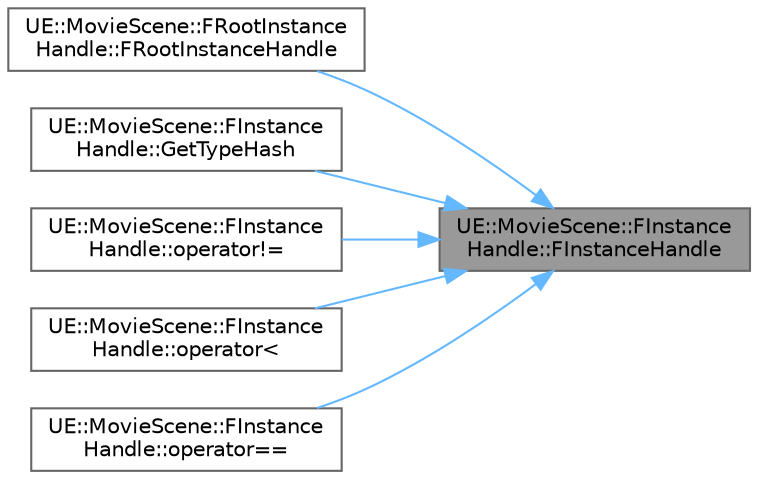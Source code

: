 digraph "UE::MovieScene::FInstanceHandle::FInstanceHandle"
{
 // INTERACTIVE_SVG=YES
 // LATEX_PDF_SIZE
  bgcolor="transparent";
  edge [fontname=Helvetica,fontsize=10,labelfontname=Helvetica,labelfontsize=10];
  node [fontname=Helvetica,fontsize=10,shape=box,height=0.2,width=0.4];
  rankdir="RL";
  Node1 [id="Node000001",label="UE::MovieScene::FInstance\lHandle::FInstanceHandle",height=0.2,width=0.4,color="gray40", fillcolor="grey60", style="filled", fontcolor="black",tooltip=" "];
  Node1 -> Node2 [id="edge1_Node000001_Node000002",dir="back",color="steelblue1",style="solid",tooltip=" "];
  Node2 [id="Node000002",label="UE::MovieScene::FRootInstance\lHandle::FRootInstanceHandle",height=0.2,width=0.4,color="grey40", fillcolor="white", style="filled",URL="$dd/db2/structUE_1_1MovieScene_1_1FRootInstanceHandle.html#a2d5afc42526eeaef8ed595052c994372",tooltip=" "];
  Node1 -> Node3 [id="edge2_Node000001_Node000003",dir="back",color="steelblue1",style="solid",tooltip=" "];
  Node3 [id="Node000003",label="UE::MovieScene::FInstance\lHandle::GetTypeHash",height=0.2,width=0.4,color="grey40", fillcolor="white", style="filled",URL="$dc/d03/structUE_1_1MovieScene_1_1FInstanceHandle.html#a44587788f6b6ae961a47220e67b7d0a7",tooltip=" "];
  Node1 -> Node4 [id="edge3_Node000001_Node000004",dir="back",color="steelblue1",style="solid",tooltip=" "];
  Node4 [id="Node000004",label="UE::MovieScene::FInstance\lHandle::operator!=",height=0.2,width=0.4,color="grey40", fillcolor="white", style="filled",URL="$dc/d03/structUE_1_1MovieScene_1_1FInstanceHandle.html#a4da9352b28b7f7d47bd69744fccdabd2",tooltip=" "];
  Node1 -> Node5 [id="edge4_Node000001_Node000005",dir="back",color="steelblue1",style="solid",tooltip=" "];
  Node5 [id="Node000005",label="UE::MovieScene::FInstance\lHandle::operator\<",height=0.2,width=0.4,color="grey40", fillcolor="white", style="filled",URL="$dc/d03/structUE_1_1MovieScene_1_1FInstanceHandle.html#a47fddedadf7354188e60eae31f0cd6a9",tooltip=" "];
  Node1 -> Node6 [id="edge5_Node000001_Node000006",dir="back",color="steelblue1",style="solid",tooltip=" "];
  Node6 [id="Node000006",label="UE::MovieScene::FInstance\lHandle::operator==",height=0.2,width=0.4,color="grey40", fillcolor="white", style="filled",URL="$dc/d03/structUE_1_1MovieScene_1_1FInstanceHandle.html#a0595b57a92bea7fad77ecc155c4bd6da",tooltip=" "];
}

